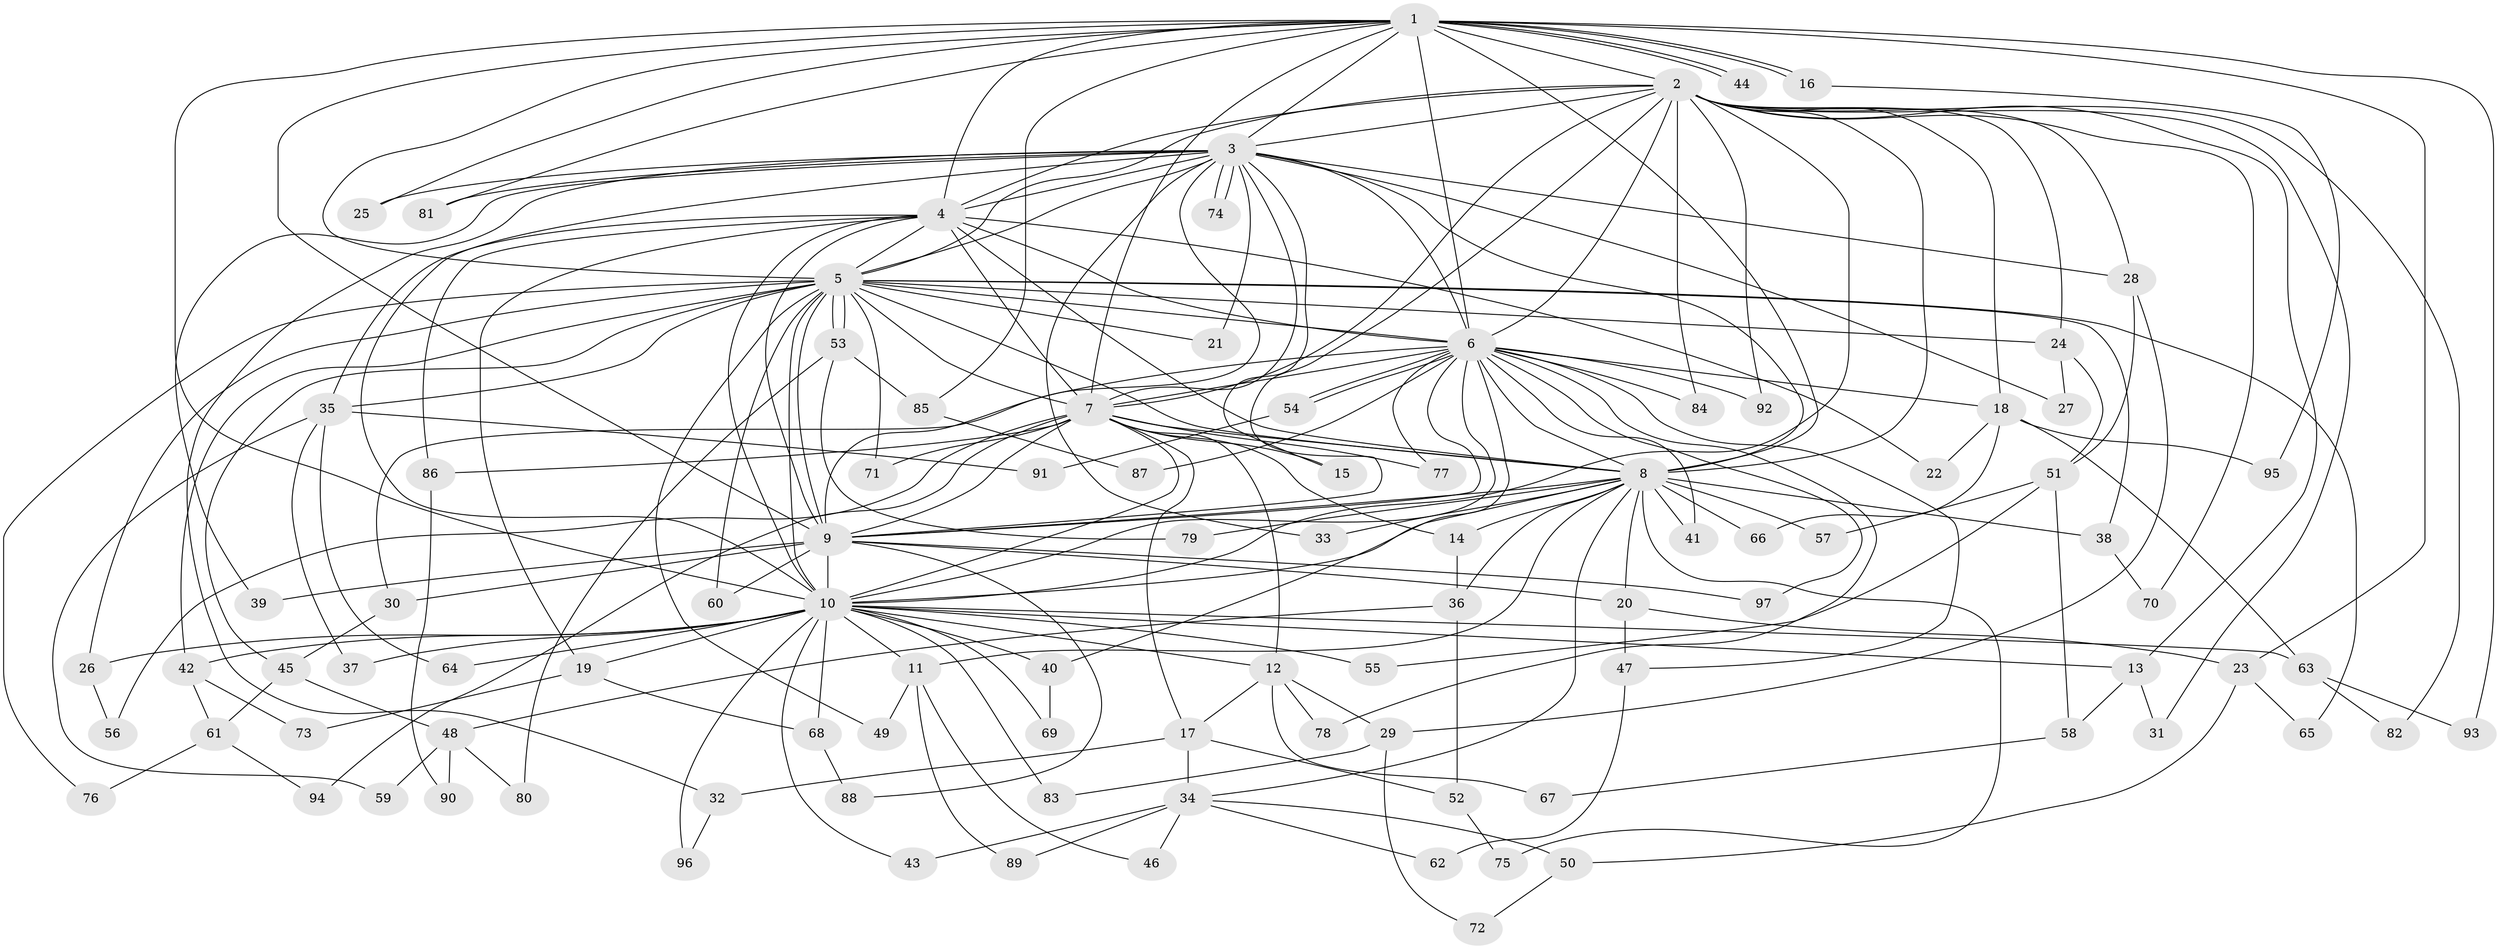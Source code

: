 // coarse degree distribution, {21: 0.02564102564102564, 9: 0.07692307692307693, 10: 0.02564102564102564, 16: 0.02564102564102564, 13: 0.05128205128205128, 11: 0.02564102564102564, 14: 0.02564102564102564, 5: 0.07692307692307693, 8: 0.05128205128205128, 2: 0.3076923076923077, 6: 0.10256410256410256, 4: 0.10256410256410256, 7: 0.02564102564102564, 3: 0.05128205128205128, 1: 0.02564102564102564}
// Generated by graph-tools (version 1.1) at 2025/50/03/04/25 22:50:00]
// undirected, 97 vertices, 219 edges
graph export_dot {
  node [color=gray90,style=filled];
  1;
  2;
  3;
  4;
  5;
  6;
  7;
  8;
  9;
  10;
  11;
  12;
  13;
  14;
  15;
  16;
  17;
  18;
  19;
  20;
  21;
  22;
  23;
  24;
  25;
  26;
  27;
  28;
  29;
  30;
  31;
  32;
  33;
  34;
  35;
  36;
  37;
  38;
  39;
  40;
  41;
  42;
  43;
  44;
  45;
  46;
  47;
  48;
  49;
  50;
  51;
  52;
  53;
  54;
  55;
  56;
  57;
  58;
  59;
  60;
  61;
  62;
  63;
  64;
  65;
  66;
  67;
  68;
  69;
  70;
  71;
  72;
  73;
  74;
  75;
  76;
  77;
  78;
  79;
  80;
  81;
  82;
  83;
  84;
  85;
  86;
  87;
  88;
  89;
  90;
  91;
  92;
  93;
  94;
  95;
  96;
  97;
  1 -- 2;
  1 -- 3;
  1 -- 4;
  1 -- 5;
  1 -- 6;
  1 -- 7;
  1 -- 8;
  1 -- 9;
  1 -- 10;
  1 -- 16;
  1 -- 16;
  1 -- 23;
  1 -- 25;
  1 -- 44;
  1 -- 44;
  1 -- 81;
  1 -- 85;
  1 -- 93;
  2 -- 3;
  2 -- 4;
  2 -- 5;
  2 -- 6;
  2 -- 7;
  2 -- 8;
  2 -- 9;
  2 -- 10;
  2 -- 13;
  2 -- 18;
  2 -- 24;
  2 -- 28;
  2 -- 31;
  2 -- 70;
  2 -- 82;
  2 -- 84;
  2 -- 92;
  3 -- 4;
  3 -- 5;
  3 -- 6;
  3 -- 7;
  3 -- 8;
  3 -- 9;
  3 -- 10;
  3 -- 15;
  3 -- 21;
  3 -- 25;
  3 -- 27;
  3 -- 28;
  3 -- 32;
  3 -- 33;
  3 -- 39;
  3 -- 74;
  3 -- 74;
  3 -- 81;
  4 -- 5;
  4 -- 6;
  4 -- 7;
  4 -- 8;
  4 -- 9;
  4 -- 10;
  4 -- 19;
  4 -- 22;
  4 -- 35;
  4 -- 86;
  5 -- 6;
  5 -- 7;
  5 -- 8;
  5 -- 9;
  5 -- 10;
  5 -- 21;
  5 -- 24;
  5 -- 26;
  5 -- 35;
  5 -- 38;
  5 -- 42;
  5 -- 45;
  5 -- 49;
  5 -- 53;
  5 -- 53;
  5 -- 60;
  5 -- 65;
  5 -- 71;
  5 -- 76;
  6 -- 7;
  6 -- 8;
  6 -- 9;
  6 -- 10;
  6 -- 18;
  6 -- 30;
  6 -- 40;
  6 -- 41;
  6 -- 47;
  6 -- 54;
  6 -- 54;
  6 -- 77;
  6 -- 78;
  6 -- 84;
  6 -- 87;
  6 -- 92;
  6 -- 97;
  7 -- 8;
  7 -- 9;
  7 -- 10;
  7 -- 12;
  7 -- 14;
  7 -- 15;
  7 -- 17;
  7 -- 56;
  7 -- 71;
  7 -- 77;
  7 -- 86;
  7 -- 94;
  8 -- 9;
  8 -- 10;
  8 -- 11;
  8 -- 14;
  8 -- 20;
  8 -- 33;
  8 -- 34;
  8 -- 36;
  8 -- 38;
  8 -- 41;
  8 -- 57;
  8 -- 66;
  8 -- 75;
  8 -- 79;
  9 -- 10;
  9 -- 20;
  9 -- 30;
  9 -- 39;
  9 -- 60;
  9 -- 88;
  9 -- 97;
  10 -- 11;
  10 -- 12;
  10 -- 13;
  10 -- 19;
  10 -- 26;
  10 -- 37;
  10 -- 40;
  10 -- 42;
  10 -- 43;
  10 -- 55;
  10 -- 63;
  10 -- 64;
  10 -- 68;
  10 -- 69;
  10 -- 83;
  10 -- 96;
  11 -- 46;
  11 -- 49;
  11 -- 89;
  12 -- 17;
  12 -- 29;
  12 -- 67;
  12 -- 78;
  13 -- 31;
  13 -- 58;
  14 -- 36;
  16 -- 95;
  17 -- 32;
  17 -- 34;
  17 -- 52;
  18 -- 22;
  18 -- 63;
  18 -- 66;
  18 -- 95;
  19 -- 68;
  19 -- 73;
  20 -- 23;
  20 -- 47;
  23 -- 50;
  23 -- 65;
  24 -- 27;
  24 -- 51;
  26 -- 56;
  28 -- 29;
  28 -- 51;
  29 -- 72;
  29 -- 83;
  30 -- 45;
  32 -- 96;
  34 -- 43;
  34 -- 46;
  34 -- 50;
  34 -- 62;
  34 -- 89;
  35 -- 37;
  35 -- 59;
  35 -- 64;
  35 -- 91;
  36 -- 48;
  36 -- 52;
  38 -- 70;
  40 -- 69;
  42 -- 61;
  42 -- 73;
  45 -- 48;
  45 -- 61;
  47 -- 62;
  48 -- 59;
  48 -- 80;
  48 -- 90;
  50 -- 72;
  51 -- 55;
  51 -- 57;
  51 -- 58;
  52 -- 75;
  53 -- 79;
  53 -- 80;
  53 -- 85;
  54 -- 91;
  58 -- 67;
  61 -- 76;
  61 -- 94;
  63 -- 82;
  63 -- 93;
  68 -- 88;
  85 -- 87;
  86 -- 90;
}
